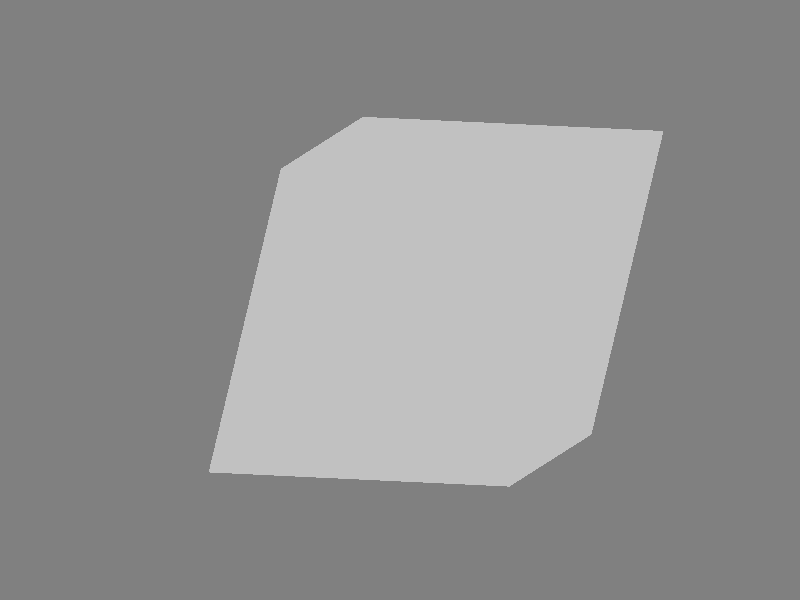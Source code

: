 #include "colors.inc"
#include "shapes.inc"
#include "textures.inc"
#include "glass.inc"

global_settings {
    assumed_gamma 2.2
    max_trace_level 5

    photons {
        count 20000
    }
}

#declare LIGHT_FADING_DIST = 20.0;

background { Gray50 }

light_source {
    < 50,  0, 0> color Gray60
    fade_distance LIGHT_FADING_DIST fade_power 2

    photons {
        reflection off
        refraction on
    }
}

light_source {
    < 40, 20, 20> color Gray60
    fade_distance LIGHT_FADING_DIST fade_power 2

    photons {
        reflection off
        refraction on
    }
}

light_source {
    < 40, -20, 20> color Gray60
    fade_distance LIGHT_FADING_DIST fade_power 2

    photons {
        reflection off
        refraction on
    }
}

light_source {
    < 0, 0, -40> color Gray80
    fade_distance LIGHT_FADING_DIST fade_power 2

    photons {
        reflection off
        refraction on
    }
}

plane {
    y, -30
    pigment { color Gray50 }
    finish { reflection 0.35}
}

//Place the camera
camera {
  orthographic
  sky <0,0,1>
  direction <-1,0,0>   //Don't change this  
  location  <6,2,1.5>  //Change this to move the camera to a different point
  look_at   <0.5,0.5,0.5>    //Change this to aim the camera at a different point
  right <-4/3,0,0>     //Don't change this
  angle 25
}

//Create a box that extends between the 2 specified points

#declare mycube = box {
  <0,0,0>  // one corner position <X1 Y1 Z1>
  <1,1,1>  // other corner position <X2 Y2 Z2>
  
	matrix< 1 , 0, 0,
			  0 , 1, 0,
			  0, 0.24, 1,
			  0 , 0, 0 >

	texture {

		pigment { Gray filter .98 }

		finish {
			phong 1 phong_size 0
			reflection 0.0
		}
	}

	interior {
		ior 1.0
		fade_color Gray
		fade_distance 10
		fade_power 1001
	}		

}

object { 	
	mycube 
}
sphere {
	 	 <0.391340149877,0.652308847753,0.582665288822>,0.05 texture {pigment { color Black } finish { phong 0.8 }} 
	 } 
 
sphere {
	 	 <0.158365036018,0.634768607473,0.339362815814>,0.05 texture {pigment { color Black } finish { phong 0.8 }} 
	 } 
 
sphere {
	 	 <0.867996710197,0.334649339882,0.368249152446>,0.05 texture {pigment { color Black } finish { phong 0.8 }} 
	 } 
 
sphere {
	 	 <0.403326769657,0.855089596185,0.117343650963>,0.05 texture {pigment { color Black } finish { phong 0.8 }} 
	 } 
 
sphere {
	 	 <0.309524910805,0.168446244788,0.245094971852>,0.05 texture {pigment { color Black } finish { phong 0.8 }} 
	 } 
 
sphere {
	 	 <0.822004530357,0.430877218184,0.514364229716>,0.05 texture {pigment { color Black } finish { phong 0.8 }} 
	 } 
 
sphere {
	 	 <0.516831313265,1.01221051719,0.50076471031>,0.05 texture {pigment { color Black } finish { phong 0.8 }} 
	 } 
 
sphere {
	 	 <0.642976705629,0.670956547117,0.862079807269>,0.05 texture {pigment { color Black } finish { phong 0.8 }} 
	 } 
 
sphere {
	 	 <0.158486570265,0.309600077389,0.751910177963>,0.05 texture {pigment { color Black } finish { phong 0.8 }} 
	 } 
 
sphere {
	 	 <0.124515475705,0.433713728203,0.476040401696>,0.05 texture {pigment { color Black } finish { phong 0.8 }} 
	 } 
 
sphere {
	 	 <0.150976198854,0.838194045733,0.65695226188>,0.05 texture {pigment { color Black } finish { phong 0.8 }} 
	 } 
 
sphere {
	 	 <0.44896879902,0.739710513213,0.727019540617>,0.05 texture {pigment { color Black } finish { phong 0.8 }} 
	 } 
 
sphere {
	 	 <0.633754559011,0.47507018027,0.732980565154>,0.05 texture {pigment { color Black } finish { phong 0.8 }} 
	 } 
 
sphere {
	 	 <0.587089945519,0.631318077205,0.41085217965>,0.05 texture {pigment { color Black } finish { phong 0.8 }} 
	 } 
 
sphere {
	 	 <0.205740053904,0.400359371698,0.213234071709>,0.05 texture {pigment { color Black } finish { phong 0.8 }} 
	 } 
 
sphere {
	 	 <0.905904217601,0.492428710847,0.501660296255>,0.05 texture {pigment { color Black } finish { phong 0.8 }} 
	 } 
 
sphere {
	 	 <0.552289644643,0.347202044424,0.70204648727>,0.05 texture {pigment { color Black } finish { phong 0.8 }} 
	 } 
 
sphere {
	 	 <0.269547680916,0.537832363432,0.164763066597>,0.05 texture {pigment { color Black } finish { phong 0.8 }} 
	 } 
 
sphere {
	 	 <0.75881314128,0.370646124665,0.532176490765>,0.05 texture {pigment { color Black } finish { phong 0.8 }} 
	 } 
 
sphere {
	 	 <0.555988906139,0.234995162919,0.551969406827>,0.05 texture {pigment { color Black } finish { phong 0.8 }} 
	 } 
 
sphere {
	 	 <0.589468562622,0.660105891949,0.471086179918>,0.05 texture {pigment { color Black } finish { phong 0.8 }} 
	 } 
 
sphere {
	 	 <0.228037071046,0.349826598819,0.842626809217>,0.05 texture {pigment { color Black } finish { phong 0.8 }} 
	 } 
 
sphere {
	 	 <0.448984316453,0.246632772673,0.189457578352>,0.05 texture {pigment { color Black } finish { phong 0.8 }} 
	 } 
 
sphere {
	 	 <0.110753629709,0.386457142785,0.814599396748>,0.05 texture {pigment { color Black } finish { phong 0.8 }} 
	 } 
 
sphere {
	 	 <0.568390684018,0.333302108648,0.665722237088>,0.05 texture {pigment { color Black } finish { phong 0.8 }} 
	 } 
 
sphere {
	 	 <0.316469260147,0.878460446586,0.847932132263>,0.05 texture {pigment { color Black } finish { phong 0.8 }} 
	 } 
 
sphere {
	 	 <0.757068755276,0.516580116632,0.717900200249>,0.05 texture {pigment { color Black } finish { phong 0.8 }} 
	 } 
 
sphere {
	 	 <0.702359265821,0.148739600628,0.190738374979>,0.05 texture {pigment { color Black } finish { phong 0.8 }} 
	 } 
 
sphere {
	 	 <0.145016118237,0.834728465455,0.796848503028>,0.05 texture {pigment { color Black } finish { phong 0.8 }} 
	 } 
 
sphere {
	 	 <0.260887452666,0.26076583763,0.261622745841>,0.05 texture {pigment { color Black } finish { phong 0.8 }} 
	 } 
 
sphere {
	 	 <0.731585473112,0.619536206307,0.400484456411>,0.05 texture {pigment { color Black } finish { phong 0.8 }} 
	 } 
 
sphere {
	 	 <0.514110850249,0.884442213952,0.875795313475>,0.05 texture {pigment { color Black } finish { phong 0.8 }} 
	 } 
 
sphere {
	 	 <0.729698054821,0.651872223662,0.619890162869>,0.05 texture {pigment { color Black } finish { phong 0.8 }} 
	 } 
 
sphere {
	 	 <0.131203815355,0.743241162293,0.436631403601>,0.05 texture {pigment { color Black } finish { phong 0.8 }} 
	 } 
 
sphere {
	 	 <0.870257776271,0.485328779898,0.223344903908>,0.05 texture {pigment { color Black } finish { phong 0.8 }} 
	 } 
 
sphere {
	 	 <0.335082231302,0.316505428154,0.627171965615>,0.05 texture {pigment { color Black } finish { phong 0.8 }} 
	 } 
 
sphere {
	 	 <0.837372074807,0.874310240558,0.709126628068>,0.05 texture {pigment { color Black } finish { phong 0.8 }} 
	 } 
 
sphere {
	 	 <0.133809048008,0.302306547057,0.654187221217>,0.05 texture {pigment { color Black } finish { phong 0.8 }} 
	 } 
 
sphere {
	 	 <0.643803387372,0.673058309048,0.578179408651>,0.05 texture {pigment { color Black } finish { phong 0.8 }} 
	 } 
 
sphere {
	 	 <0.481454352038,0.635370136621,0.33435716062>,0.05 texture {pigment { color Black } finish { phong 0.8 }} 
	 } 
 
sphere {
	 	 <0.538576698475,0.58430360801,0.852301595601>,0.05 texture {pigment { color Black } finish { phong 0.8 }} 
	 } 
 
sphere {
	 	 <0.811363531542,0.943975761056,0.233543049664>,0.05 texture {pigment { color Black } finish { phong 0.8 }} 
	 } 
 
sphere {
	 	 <0.553672973433,0.788550804571,0.420491140853>,0.05 texture {pigment { color Black } finish { phong 0.8 }} 
	 } 
 
sphere {
	 	 <0.604461400409,0.232625023265,0.658998351729>,0.05 texture {pigment { color Black } finish { phong 0.8 }} 
	 } 
 
sphere {
	 	 <0.651188598023,1.08495434822,0.798528799072>,0.05 texture {pigment { color Black } finish { phong 0.8 }} 
	 } 
 
sphere {
	 	 <0.132448430294,0.980169705091,0.575503155788>,0.05 texture {pigment { color Black } finish { phong 0.8 }} 
	 } 
 
sphere {
	 	 <0.796156925944,0.673168887029,0.500947317411>,0.05 texture {pigment { color Black } finish { phong 0.8 }} 
	 } 
 
sphere {
	 	 <0.825923198268,0.781429669894,0.128484045926>,0.05 texture {pigment { color Black } finish { phong 0.8 }} 
	 } 
 
sphere {
	 	 <0.613688200043,0.651618155849,0.423994491228>,0.05 texture {pigment { color Black } finish { phong 0.8 }} 
	 } 
 
sphere {
	 	 <0.16288259421,0.742127696652,0.682616017472>,0.05 texture {pigment { color Black } finish { phong 0.8 }} 
	 } 
 
sphere {
	 	 <0.298504328958,0.718154302982,0.522140531736>,0.05 texture {pigment { color Black } finish { phong 0.8 }} 
	 } 
 
sphere {
	 	 <0.525944321406,0.653036763352,0.246031218368>,0.05 texture {pigment { color Black } finish { phong 0.8 }} 
	 } 
 
sphere {
	 	 <0.772623575404,0.247841787818,0.267935586762>,0.05 texture {pigment { color Black } finish { phong 0.8 }} 
	 } 
 
sphere {
	 	 <0.857680614974,0.737038133912,0.430477014756>,0.05 texture {pigment { color Black } finish { phong 0.8 }} 
	 } 
 
sphere {
	 	 <0.363989340635,0.979422672469,0.385936410687>,0.05 texture {pigment { color Black } finish { phong 0.8 }} 
	 } 
 
sphere {
	 	 <0.230066683152,0.458784578448,0.880452965601>,0.05 texture {pigment { color Black } finish { phong 0.8 }} 
	 } 
 
sphere {
	 	 <0.479733301692,0.432706564434,0.179498590929>,0.05 texture {pigment { color Black } finish { phong 0.8 }} 
	 } 
 
sphere {
	 	 <0.647658133199,0.776352352156,0.526987833>,0.05 texture {pigment { color Black } finish { phong 0.8 }} 
	 } 
 
sphere {
	 	 <0.457335728457,0.857158268471,0.716779300034>,0.05 texture {pigment { color Black } finish { phong 0.8 }} 
	 } 
 
sphere {
	 	 <0.391045439849,0.47225679902,0.604436499482>,0.05 texture {pigment { color Black } finish { phong 0.8 }} 
	 } 
 
